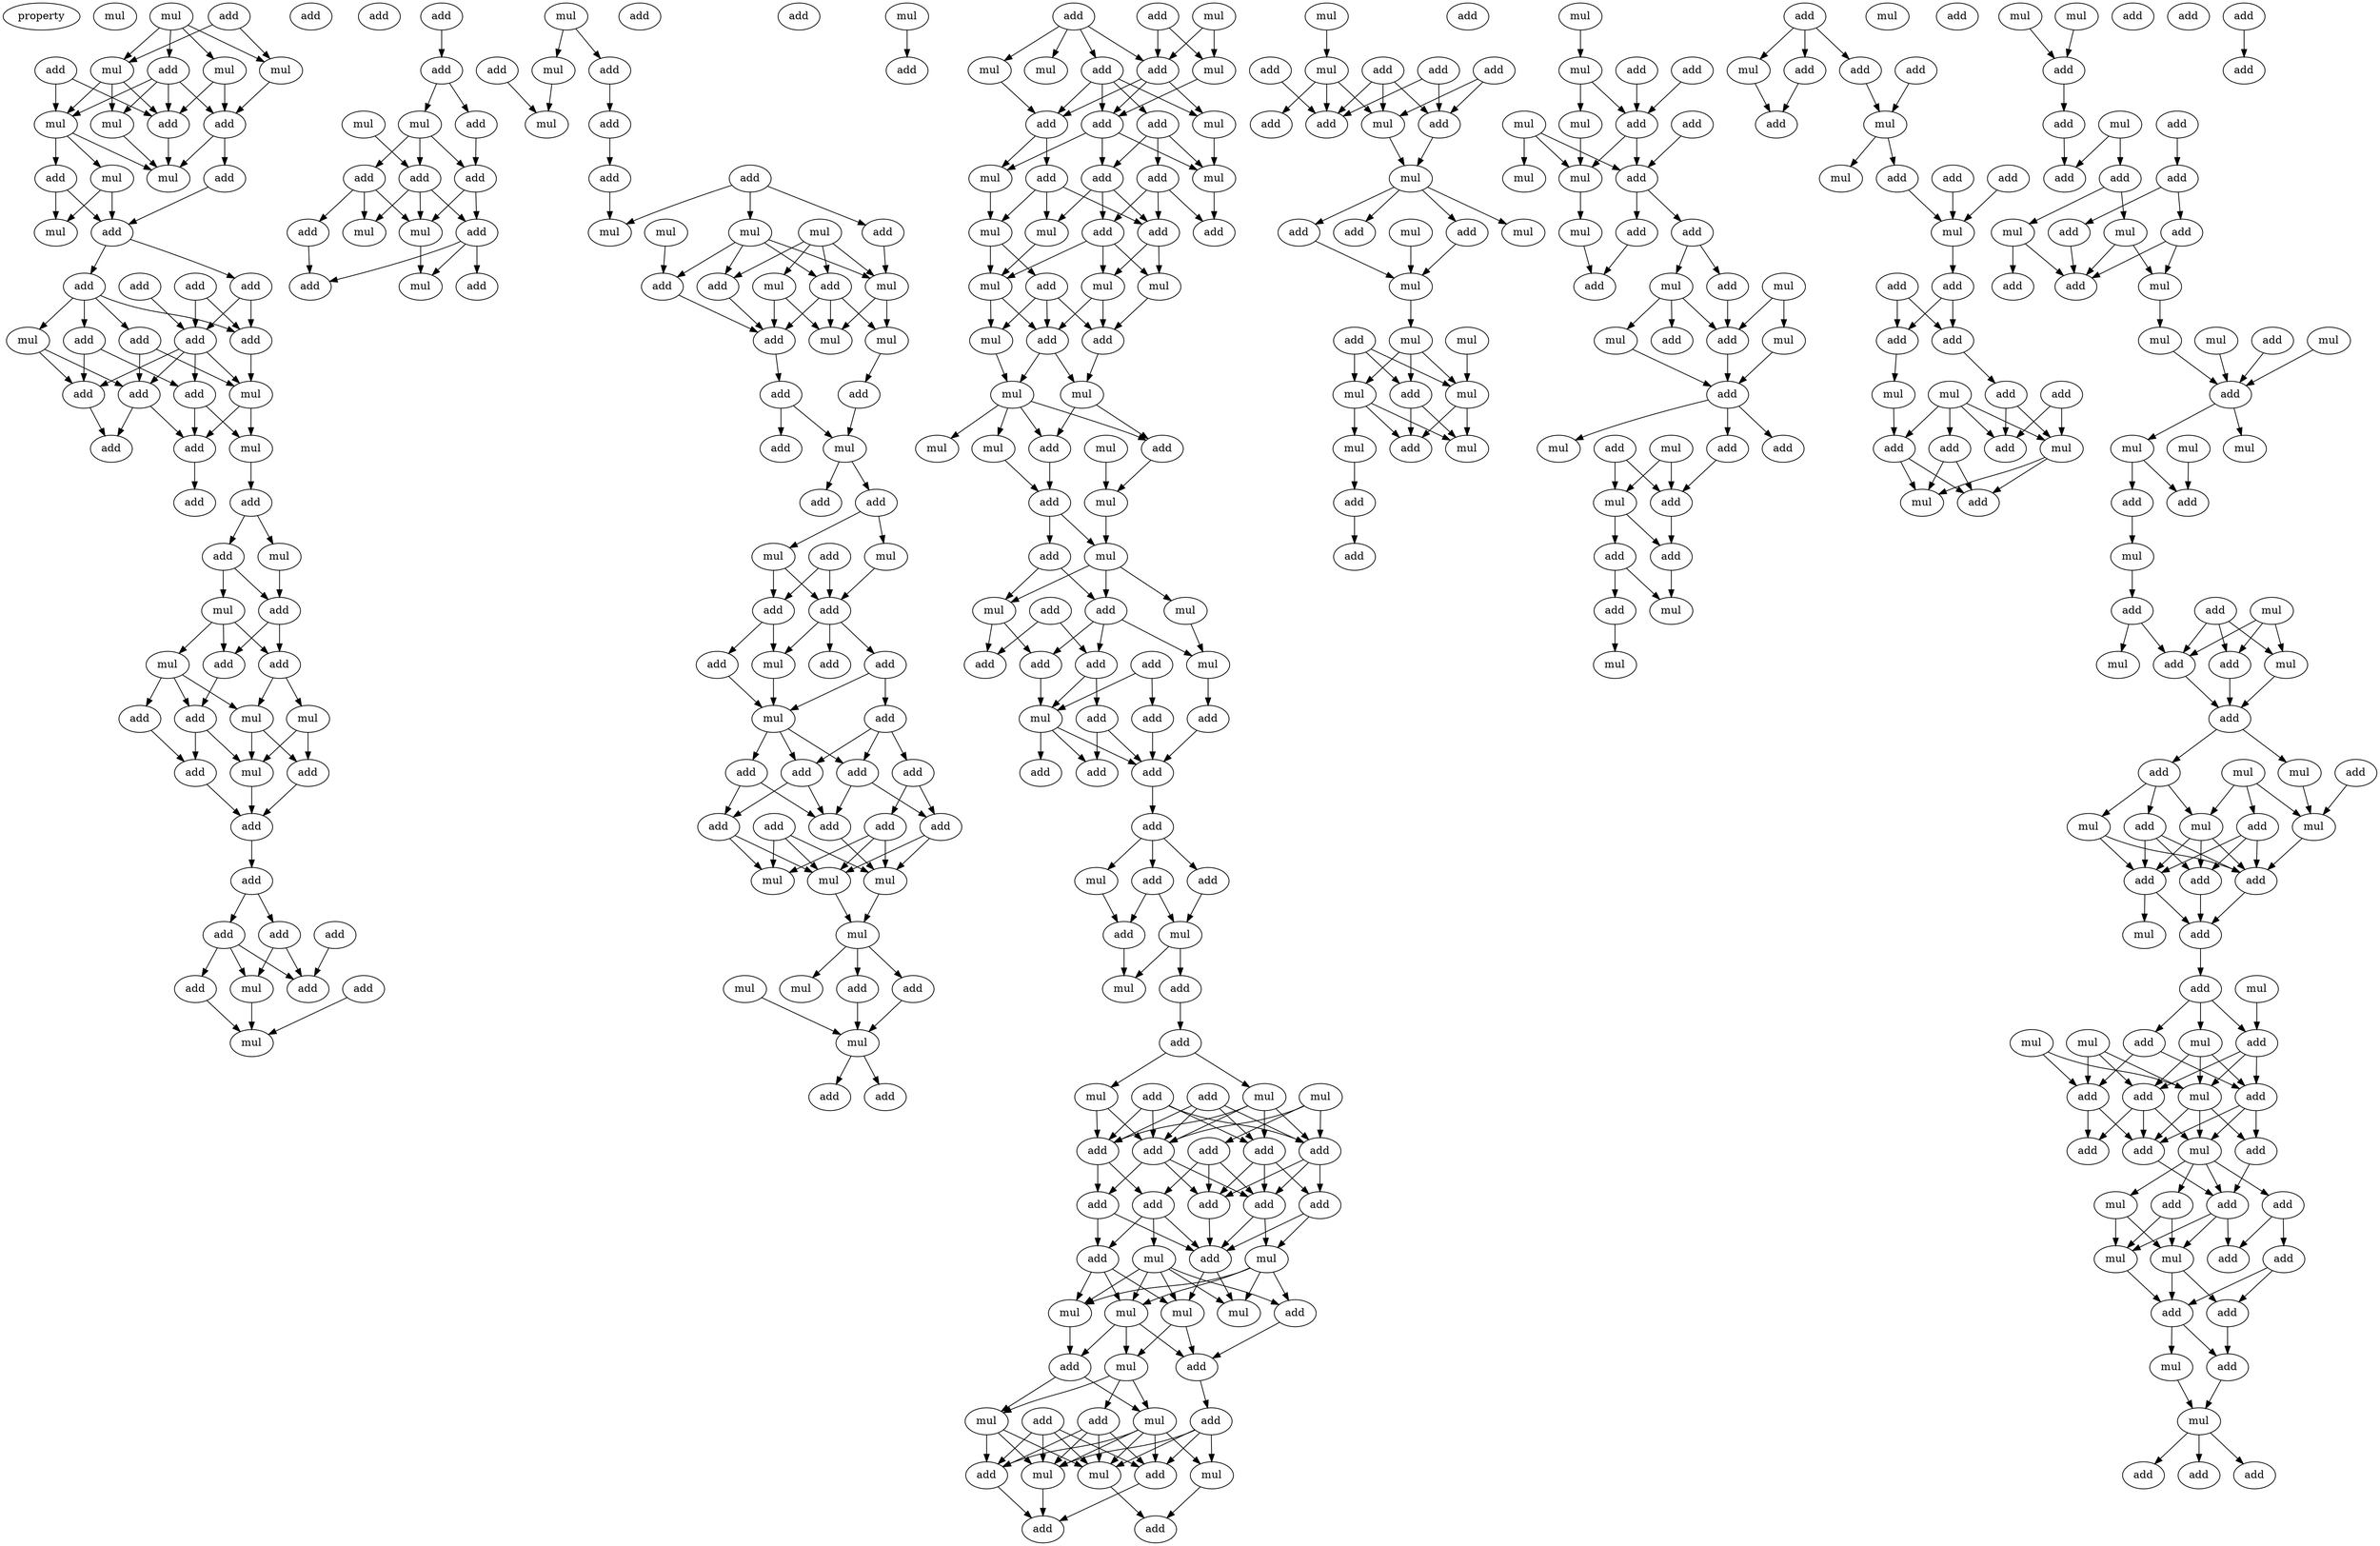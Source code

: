 digraph {
    node [fontcolor=black]
    property [mul=2,lf=1.9]
    0 [ label = mul ];
    1 [ label = add ];
    2 [ label = mul ];
    3 [ label = add ];
    4 [ label = add ];
    5 [ label = mul ];
    6 [ label = mul ];
    7 [ label = mul ];
    8 [ label = mul ];
    9 [ label = add ];
    10 [ label = mul ];
    11 [ label = add ];
    12 [ label = mul ];
    13 [ label = add ];
    14 [ label = mul ];
    15 [ label = add ];
    16 [ label = mul ];
    17 [ label = add ];
    18 [ label = add ];
    19 [ label = add ];
    20 [ label = add ];
    21 [ label = add ];
    22 [ label = add ];
    23 [ label = mul ];
    24 [ label = add ];
    25 [ label = add ];
    26 [ label = add ];
    27 [ label = add ];
    28 [ label = mul ];
    29 [ label = add ];
    30 [ label = add ];
    31 [ label = add ];
    32 [ label = mul ];
    33 [ label = add ];
    34 [ label = add ];
    35 [ label = add ];
    36 [ label = add ];
    37 [ label = mul ];
    38 [ label = add ];
    39 [ label = add ];
    40 [ label = mul ];
    41 [ label = add ];
    42 [ label = add ];
    43 [ label = mul ];
    44 [ label = add ];
    45 [ label = mul ];
    46 [ label = add ];
    47 [ label = add ];
    48 [ label = mul ];
    49 [ label = add ];
    50 [ label = mul ];
    51 [ label = add ];
    52 [ label = add ];
    53 [ label = add ];
    54 [ label = add ];
    55 [ label = add ];
    56 [ label = add ];
    57 [ label = add ];
    58 [ label = add ];
    59 [ label = mul ];
    60 [ label = add ];
    61 [ label = mul ];
    62 [ label = add ];
    63 [ label = add ];
    64 [ label = add ];
    65 [ label = mul ];
    66 [ label = mul ];
    67 [ label = add ];
    68 [ label = add ];
    69 [ label = add ];
    70 [ label = mul ];
    71 [ label = mul ];
    72 [ label = add ];
    73 [ label = add ];
    74 [ label = add ];
    75 [ label = add ];
    76 [ label = mul ];
    77 [ label = mul ];
    78 [ label = mul ];
    79 [ label = add ];
    80 [ label = add ];
    81 [ label = add ];
    82 [ label = add ];
    83 [ label = mul ];
    84 [ label = add ];
    85 [ label = add ];
    86 [ label = mul ];
    87 [ label = add ];
    88 [ label = mul ];
    89 [ label = mul ];
    90 [ label = mul ];
    91 [ label = mul ];
    92 [ label = add ];
    93 [ label = add ];
    94 [ label = add ];
    95 [ label = mul ];
    96 [ label = mul ];
    97 [ label = add ];
    98 [ label = mul ];
    99 [ label = add ];
    100 [ label = add ];
    101 [ label = mul ];
    102 [ label = add ];
    103 [ label = add ];
    104 [ label = add ];
    105 [ label = add ];
    106 [ label = mul ];
    107 [ label = mul ];
    108 [ label = add ];
    109 [ label = add ];
    110 [ label = add ];
    111 [ label = add ];
    112 [ label = mul ];
    113 [ label = add ];
    114 [ label = add ];
    115 [ label = mul ];
    116 [ label = add ];
    117 [ label = add ];
    118 [ label = add ];
    119 [ label = add ];
    120 [ label = add ];
    121 [ label = add ];
    122 [ label = add ];
    123 [ label = add ];
    124 [ label = add ];
    125 [ label = mul ];
    126 [ label = mul ];
    127 [ label = mul ];
    128 [ label = mul ];
    129 [ label = add ];
    130 [ label = mul ];
    131 [ label = add ];
    132 [ label = mul ];
    133 [ label = mul ];
    134 [ label = add ];
    135 [ label = add ];
    136 [ label = add ];
    137 [ label = mul ];
    138 [ label = add ];
    139 [ label = add ];
    140 [ label = add ];
    141 [ label = mul ];
    142 [ label = mul ];
    143 [ label = add ];
    144 [ label = mul ];
    145 [ label = mul ];
    146 [ label = add ];
    147 [ label = add ];
    148 [ label = mul ];
    149 [ label = add ];
    150 [ label = add ];
    151 [ label = add ];
    152 [ label = add ];
    153 [ label = add ];
    154 [ label = mul ];
    155 [ label = mul ];
    156 [ label = mul ];
    157 [ label = add ];
    158 [ label = add ];
    159 [ label = mul ];
    160 [ label = add ];
    161 [ label = add ];
    162 [ label = mul ];
    163 [ label = mul ];
    164 [ label = mul ];
    165 [ label = add ];
    166 [ label = mul ];
    167 [ label = add ];
    168 [ label = mul ];
    169 [ label = mul ];
    170 [ label = add ];
    171 [ label = mul ];
    172 [ label = mul ];
    173 [ label = add ];
    174 [ label = mul ];
    175 [ label = add ];
    176 [ label = mul ];
    177 [ label = mul ];
    178 [ label = add ];
    179 [ label = add ];
    180 [ label = mul ];
    181 [ label = add ];
    182 [ label = mul ];
    183 [ label = add ];
    184 [ label = add ];
    185 [ label = add ];
    186 [ label = add ];
    187 [ label = mul ];
    188 [ label = add ];
    189 [ label = add ];
    190 [ label = mul ];
    191 [ label = add ];
    192 [ label = add ];
    193 [ label = add ];
    194 [ label = add ];
    195 [ label = add ];
    196 [ label = mul ];
    197 [ label = add ];
    198 [ label = add ];
    199 [ label = mul ];
    200 [ label = add ];
    201 [ label = mul ];
    202 [ label = add ];
    203 [ label = add ];
    204 [ label = add ];
    205 [ label = mul ];
    206 [ label = mul ];
    207 [ label = add ];
    208 [ label = mul ];
    209 [ label = add ];
    210 [ label = add ];
    211 [ label = add ];
    212 [ label = add ];
    213 [ label = add ];
    214 [ label = add ];
    215 [ label = add ];
    216 [ label = add ];
    217 [ label = add ];
    218 [ label = add ];
    219 [ label = add ];
    220 [ label = add ];
    221 [ label = mul ];
    222 [ label = mul ];
    223 [ label = mul ];
    224 [ label = mul ];
    225 [ label = add ];
    226 [ label = mul ];
    227 [ label = mul ];
    228 [ label = mul ];
    229 [ label = add ];
    230 [ label = add ];
    231 [ label = mul ];
    232 [ label = add ];
    233 [ label = mul ];
    234 [ label = add ];
    235 [ label = add ];
    236 [ label = mul ];
    237 [ label = add ];
    238 [ label = mul ];
    239 [ label = add ];
    240 [ label = mul ];
    241 [ label = add ];
    242 [ label = add ];
    243 [ label = mul ];
    244 [ label = add ];
    245 [ label = add ];
    246 [ label = mul ];
    247 [ label = add ];
    248 [ label = add ];
    249 [ label = add ];
    250 [ label = add ];
    251 [ label = add ];
    252 [ label = mul ];
    253 [ label = mul ];
    254 [ label = add ];
    255 [ label = mul ];
    256 [ label = mul ];
    257 [ label = add ];
    258 [ label = add ];
    259 [ label = mul ];
    260 [ label = add ];
    261 [ label = mul ];
    262 [ label = mul ];
    263 [ label = mul ];
    264 [ label = add ];
    265 [ label = mul ];
    266 [ label = mul ];
    267 [ label = add ];
    268 [ label = mul ];
    269 [ label = add ];
    270 [ label = add ];
    271 [ label = add ];
    272 [ label = mul ];
    273 [ label = add ];
    274 [ label = add ];
    275 [ label = mul ];
    276 [ label = add ];
    277 [ label = mul ];
    278 [ label = add ];
    279 [ label = mul ];
    280 [ label = add ];
    281 [ label = mul ];
    282 [ label = mul ];
    283 [ label = mul ];
    284 [ label = add ];
    285 [ label = add ];
    286 [ label = mul ];
    287 [ label = add ];
    288 [ label = add ];
    289 [ label = mul ];
    290 [ label = mul ];
    291 [ label = add ];
    292 [ label = add ];
    293 [ label = mul ];
    294 [ label = add ];
    295 [ label = mul ];
    296 [ label = add ];
    297 [ label = mul ];
    298 [ label = add ];
    299 [ label = add ];
    300 [ label = add ];
    301 [ label = mul ];
    302 [ label = add ];
    303 [ label = add ];
    304 [ label = mul ];
    305 [ label = add ];
    306 [ label = mul ];
    307 [ label = add ];
    308 [ label = add ];
    309 [ label = add ];
    310 [ label = mul ];
    311 [ label = add ];
    312 [ label = mul ];
    313 [ label = add ];
    314 [ label = mul ];
    315 [ label = mul ];
    316 [ label = add ];
    317 [ label = add ];
    318 [ label = add ];
    319 [ label = add ];
    320 [ label = mul ];
    321 [ label = add ];
    322 [ label = add ];
    323 [ label = add ];
    324 [ label = add ];
    325 [ label = add ];
    326 [ label = mul ];
    327 [ label = mul ];
    328 [ label = add ];
    329 [ label = mul ];
    330 [ label = add ];
    331 [ label = add ];
    332 [ label = add ];
    333 [ label = add ];
    334 [ label = mul ];
    335 [ label = mul ];
    336 [ label = mul ];
    337 [ label = add ];
    338 [ label = add ];
    339 [ label = mul ];
    340 [ label = add ];
    341 [ label = add ];
    342 [ label = add ];
    343 [ label = add ];
    344 [ label = add ];
    345 [ label = mul ];
    346 [ label = add ];
    347 [ label = mul ];
    348 [ label = mul ];
    349 [ label = add ];
    350 [ label = add ];
    351 [ label = mul ];
    352 [ label = add ];
    353 [ label = mul ];
    354 [ label = mul ];
    355 [ label = add ];
    356 [ label = mul ];
    357 [ label = mul ];
    358 [ label = mul ];
    359 [ label = add ];
    360 [ label = add ];
    361 [ label = mul ];
    362 [ label = add ];
    363 [ label = add ];
    364 [ label = mul ];
    365 [ label = mul ];
    366 [ label = add ];
    367 [ label = mul ];
    368 [ label = add ];
    369 [ label = add ];
    370 [ label = mul ];
    371 [ label = add ];
    372 [ label = mul ];
    373 [ label = add ];
    374 [ label = mul ];
    375 [ label = add ];
    376 [ label = mul ];
    377 [ label = mul ];
    378 [ label = add ];
    379 [ label = add ];
    380 [ label = add ];
    381 [ label = add ];
    382 [ label = mul ];
    383 [ label = add ];
    384 [ label = mul ];
    385 [ label = add ];
    386 [ label = mul ];
    387 [ label = add ];
    388 [ label = mul ];
    389 [ label = add ];
    390 [ label = mul ];
    391 [ label = add ];
    392 [ label = mul ];
    393 [ label = add ];
    394 [ label = add ];
    395 [ label = mul ];
    396 [ label = add ];
    397 [ label = add ];
    398 [ label = add ];
    399 [ label = add ];
    400 [ label = add ];
    401 [ label = add ];
    402 [ label = mul ];
    403 [ label = add ];
    404 [ label = mul ];
    405 [ label = add ];
    406 [ label = mul ];
    407 [ label = add ];
    408 [ label = add ];
    409 [ label = add ];
    410 [ label = mul ];
    411 [ label = add ];
    412 [ label = mul ];
    413 [ label = add ];
    414 [ label = add ];
    415 [ label = add ];
    416 [ label = add ];
    417 [ label = add ];
    418 [ label = add ];
    1 -> 6 [ name = 0 ];
    1 -> 7 [ name = 1 ];
    2 -> 3 [ name = 2 ];
    2 -> 5 [ name = 3 ];
    2 -> 6 [ name = 4 ];
    2 -> 7 [ name = 5 ];
    3 -> 8 [ name = 6 ];
    3 -> 9 [ name = 7 ];
    3 -> 10 [ name = 8 ];
    3 -> 11 [ name = 9 ];
    4 -> 10 [ name = 10 ];
    4 -> 11 [ name = 11 ];
    5 -> 9 [ name = 12 ];
    5 -> 11 [ name = 13 ];
    6 -> 8 [ name = 14 ];
    6 -> 10 [ name = 15 ];
    6 -> 11 [ name = 16 ];
    7 -> 9 [ name = 17 ];
    8 -> 12 [ name = 18 ];
    9 -> 12 [ name = 19 ];
    9 -> 13 [ name = 20 ];
    10 -> 12 [ name = 21 ];
    10 -> 14 [ name = 22 ];
    10 -> 15 [ name = 23 ];
    11 -> 12 [ name = 24 ];
    13 -> 17 [ name = 25 ];
    14 -> 16 [ name = 26 ];
    14 -> 17 [ name = 27 ];
    15 -> 16 [ name = 28 ];
    15 -> 17 [ name = 29 ];
    17 -> 18 [ name = 30 ];
    17 -> 21 [ name = 31 ];
    18 -> 23 [ name = 32 ];
    18 -> 24 [ name = 33 ];
    18 -> 25 [ name = 34 ];
    18 -> 26 [ name = 35 ];
    19 -> 22 [ name = 36 ];
    19 -> 25 [ name = 37 ];
    20 -> 22 [ name = 38 ];
    21 -> 22 [ name = 39 ];
    21 -> 25 [ name = 40 ];
    22 -> 27 [ name = 41 ];
    22 -> 28 [ name = 42 ];
    22 -> 29 [ name = 43 ];
    22 -> 30 [ name = 44 ];
    23 -> 27 [ name = 45 ];
    23 -> 29 [ name = 46 ];
    24 -> 27 [ name = 47 ];
    24 -> 28 [ name = 48 ];
    25 -> 28 [ name = 49 ];
    26 -> 29 [ name = 50 ];
    26 -> 30 [ name = 51 ];
    27 -> 31 [ name = 52 ];
    27 -> 33 [ name = 53 ];
    28 -> 32 [ name = 54 ];
    28 -> 33 [ name = 55 ];
    29 -> 31 [ name = 56 ];
    30 -> 32 [ name = 57 ];
    30 -> 33 [ name = 58 ];
    32 -> 35 [ name = 59 ];
    33 -> 34 [ name = 60 ];
    35 -> 37 [ name = 61 ];
    35 -> 38 [ name = 62 ];
    37 -> 41 [ name = 63 ];
    38 -> 40 [ name = 64 ];
    38 -> 41 [ name = 65 ];
    40 -> 42 [ name = 66 ];
    40 -> 43 [ name = 67 ];
    40 -> 44 [ name = 68 ];
    41 -> 42 [ name = 69 ];
    41 -> 44 [ name = 70 ];
    42 -> 45 [ name = 71 ];
    42 -> 48 [ name = 72 ];
    43 -> 45 [ name = 73 ];
    43 -> 46 [ name = 74 ];
    43 -> 47 [ name = 75 ];
    44 -> 46 [ name = 76 ];
    45 -> 49 [ name = 77 ];
    45 -> 50 [ name = 78 ];
    46 -> 50 [ name = 79 ];
    46 -> 51 [ name = 80 ];
    47 -> 51 [ name = 81 ];
    48 -> 49 [ name = 82 ];
    48 -> 50 [ name = 83 ];
    49 -> 52 [ name = 84 ];
    50 -> 52 [ name = 85 ];
    51 -> 52 [ name = 86 ];
    52 -> 53 [ name = 87 ];
    53 -> 54 [ name = 88 ];
    53 -> 55 [ name = 89 ];
    54 -> 57 [ name = 90 ];
    54 -> 59 [ name = 91 ];
    54 -> 60 [ name = 92 ];
    55 -> 57 [ name = 93 ];
    55 -> 59 [ name = 94 ];
    56 -> 57 [ name = 95 ];
    58 -> 61 [ name = 96 ];
    59 -> 61 [ name = 97 ];
    60 -> 61 [ name = 98 ];
    62 -> 63 [ name = 99 ];
    63 -> 64 [ name = 100 ];
    63 -> 65 [ name = 101 ];
    64 -> 69 [ name = 102 ];
    65 -> 67 [ name = 103 ];
    65 -> 68 [ name = 104 ];
    65 -> 69 [ name = 105 ];
    66 -> 68 [ name = 106 ];
    67 -> 70 [ name = 107 ];
    67 -> 71 [ name = 108 ];
    67 -> 73 [ name = 109 ];
    68 -> 70 [ name = 110 ];
    68 -> 71 [ name = 111 ];
    68 -> 72 [ name = 112 ];
    69 -> 70 [ name = 113 ];
    69 -> 72 [ name = 114 ];
    70 -> 76 [ name = 115 ];
    72 -> 74 [ name = 116 ];
    72 -> 75 [ name = 117 ];
    72 -> 76 [ name = 118 ];
    73 -> 74 [ name = 119 ];
    77 -> 78 [ name = 120 ];
    77 -> 79 [ name = 121 ];
    78 -> 83 [ name = 122 ];
    79 -> 82 [ name = 123 ];
    80 -> 83 [ name = 124 ];
    82 -> 84 [ name = 125 ];
    84 -> 86 [ name = 126 ];
    85 -> 86 [ name = 127 ];
    85 -> 87 [ name = 128 ];
    85 -> 90 [ name = 129 ];
    87 -> 95 [ name = 130 ];
    88 -> 92 [ name = 131 ];
    89 -> 91 [ name = 132 ];
    89 -> 93 [ name = 133 ];
    89 -> 94 [ name = 134 ];
    89 -> 95 [ name = 135 ];
    90 -> 92 [ name = 136 ];
    90 -> 93 [ name = 137 ];
    90 -> 94 [ name = 138 ];
    90 -> 95 [ name = 139 ];
    91 -> 96 [ name = 140 ];
    91 -> 97 [ name = 141 ];
    92 -> 97 [ name = 142 ];
    93 -> 96 [ name = 143 ];
    93 -> 97 [ name = 144 ];
    93 -> 98 [ name = 145 ];
    94 -> 97 [ name = 146 ];
    95 -> 96 [ name = 147 ];
    95 -> 98 [ name = 148 ];
    97 -> 100 [ name = 149 ];
    98 -> 99 [ name = 150 ];
    99 -> 101 [ name = 151 ];
    100 -> 101 [ name = 152 ];
    100 -> 102 [ name = 153 ];
    101 -> 103 [ name = 154 ];
    101 -> 104 [ name = 155 ];
    104 -> 106 [ name = 156 ];
    104 -> 107 [ name = 157 ];
    105 -> 108 [ name = 158 ];
    105 -> 109 [ name = 159 ];
    106 -> 108 [ name = 160 ];
    107 -> 108 [ name = 161 ];
    107 -> 109 [ name = 162 ];
    108 -> 110 [ name = 163 ];
    108 -> 112 [ name = 164 ];
    108 -> 113 [ name = 165 ];
    109 -> 111 [ name = 166 ];
    109 -> 112 [ name = 167 ];
    110 -> 114 [ name = 168 ];
    110 -> 115 [ name = 169 ];
    111 -> 115 [ name = 170 ];
    112 -> 115 [ name = 171 ];
    114 -> 116 [ name = 172 ];
    114 -> 118 [ name = 173 ];
    114 -> 119 [ name = 174 ];
    115 -> 116 [ name = 175 ];
    115 -> 117 [ name = 176 ];
    115 -> 118 [ name = 177 ];
    116 -> 122 [ name = 178 ];
    116 -> 124 [ name = 179 ];
    117 -> 120 [ name = 180 ];
    117 -> 122 [ name = 181 ];
    118 -> 120 [ name = 182 ];
    118 -> 122 [ name = 183 ];
    119 -> 121 [ name = 184 ];
    119 -> 124 [ name = 185 ];
    120 -> 126 [ name = 186 ];
    120 -> 127 [ name = 187 ];
    121 -> 125 [ name = 188 ];
    121 -> 126 [ name = 189 ];
    121 -> 127 [ name = 190 ];
    122 -> 125 [ name = 191 ];
    123 -> 125 [ name = 192 ];
    123 -> 126 [ name = 193 ];
    123 -> 127 [ name = 194 ];
    124 -> 125 [ name = 195 ];
    124 -> 127 [ name = 196 ];
    125 -> 128 [ name = 197 ];
    127 -> 128 [ name = 198 ];
    128 -> 129 [ name = 199 ];
    128 -> 130 [ name = 200 ];
    128 -> 131 [ name = 201 ];
    129 -> 133 [ name = 202 ];
    131 -> 133 [ name = 203 ];
    132 -> 133 [ name = 204 ];
    133 -> 135 [ name = 205 ];
    133 -> 136 [ name = 206 ];
    137 -> 138 [ name = 207 ];
    139 -> 143 [ name = 208 ];
    139 -> 145 [ name = 209 ];
    140 -> 142 [ name = 210 ];
    140 -> 143 [ name = 211 ];
    140 -> 144 [ name = 212 ];
    140 -> 146 [ name = 213 ];
    141 -> 143 [ name = 214 ];
    141 -> 145 [ name = 215 ];
    143 -> 147 [ name = 216 ];
    143 -> 148 [ name = 217 ];
    143 -> 150 [ name = 218 ];
    144 -> 147 [ name = 219 ];
    145 -> 150 [ name = 220 ];
    146 -> 147 [ name = 221 ];
    146 -> 148 [ name = 222 ];
    146 -> 149 [ name = 223 ];
    146 -> 150 [ name = 224 ];
    147 -> 152 [ name = 225 ];
    147 -> 155 [ name = 226 ];
    148 -> 154 [ name = 227 ];
    149 -> 151 [ name = 228 ];
    149 -> 153 [ name = 229 ];
    149 -> 154 [ name = 230 ];
    150 -> 153 [ name = 231 ];
    150 -> 154 [ name = 232 ];
    150 -> 155 [ name = 233 ];
    151 -> 157 [ name = 234 ];
    151 -> 158 [ name = 235 ];
    151 -> 160 [ name = 236 ];
    152 -> 156 [ name = 237 ];
    152 -> 158 [ name = 238 ];
    152 -> 159 [ name = 239 ];
    153 -> 158 [ name = 240 ];
    153 -> 159 [ name = 241 ];
    153 -> 160 [ name = 242 ];
    154 -> 157 [ name = 243 ];
    155 -> 156 [ name = 244 ];
    156 -> 161 [ name = 245 ];
    156 -> 164 [ name = 246 ];
    158 -> 162 [ name = 247 ];
    158 -> 163 [ name = 248 ];
    159 -> 164 [ name = 249 ];
    160 -> 162 [ name = 250 ];
    160 -> 163 [ name = 251 ];
    160 -> 164 [ name = 252 ];
    161 -> 165 [ name = 253 ];
    161 -> 166 [ name = 254 ];
    161 -> 167 [ name = 255 ];
    162 -> 165 [ name = 256 ];
    162 -> 167 [ name = 257 ];
    163 -> 165 [ name = 258 ];
    164 -> 166 [ name = 259 ];
    164 -> 167 [ name = 260 ];
    165 -> 168 [ name = 261 ];
    166 -> 169 [ name = 262 ];
    167 -> 168 [ name = 263 ];
    167 -> 169 [ name = 264 ];
    168 -> 170 [ name = 265 ];
    168 -> 173 [ name = 266 ];
    169 -> 170 [ name = 267 ];
    169 -> 171 [ name = 268 ];
    169 -> 173 [ name = 269 ];
    169 -> 174 [ name = 270 ];
    170 -> 176 [ name = 271 ];
    171 -> 175 [ name = 272 ];
    172 -> 176 [ name = 273 ];
    173 -> 175 [ name = 274 ];
    175 -> 177 [ name = 275 ];
    175 -> 178 [ name = 276 ];
    176 -> 177 [ name = 277 ];
    177 -> 180 [ name = 278 ];
    177 -> 181 [ name = 279 ];
    177 -> 182 [ name = 280 ];
    178 -> 181 [ name = 281 ];
    178 -> 182 [ name = 282 ];
    179 -> 183 [ name = 283 ];
    179 -> 186 [ name = 284 ];
    180 -> 187 [ name = 285 ];
    181 -> 183 [ name = 286 ];
    181 -> 185 [ name = 287 ];
    181 -> 187 [ name = 288 ];
    182 -> 185 [ name = 289 ];
    182 -> 186 [ name = 290 ];
    183 -> 189 [ name = 291 ];
    183 -> 190 [ name = 292 ];
    184 -> 188 [ name = 293 ];
    184 -> 190 [ name = 294 ];
    185 -> 190 [ name = 295 ];
    187 -> 191 [ name = 296 ];
    188 -> 193 [ name = 297 ];
    189 -> 192 [ name = 298 ];
    189 -> 193 [ name = 299 ];
    190 -> 192 [ name = 300 ];
    190 -> 193 [ name = 301 ];
    190 -> 194 [ name = 302 ];
    191 -> 193 [ name = 303 ];
    193 -> 195 [ name = 304 ];
    195 -> 196 [ name = 305 ];
    195 -> 197 [ name = 306 ];
    195 -> 198 [ name = 307 ];
    196 -> 200 [ name = 308 ];
    197 -> 199 [ name = 309 ];
    197 -> 200 [ name = 310 ];
    198 -> 199 [ name = 311 ];
    199 -> 201 [ name = 312 ];
    199 -> 202 [ name = 313 ];
    200 -> 201 [ name = 314 ];
    202 -> 203 [ name = 315 ];
    203 -> 205 [ name = 316 ];
    203 -> 208 [ name = 317 ];
    204 -> 209 [ name = 318 ];
    204 -> 210 [ name = 319 ];
    204 -> 211 [ name = 320 ];
    204 -> 212 [ name = 321 ];
    205 -> 209 [ name = 322 ];
    205 -> 210 [ name = 323 ];
    206 -> 209 [ name = 324 ];
    206 -> 211 [ name = 325 ];
    206 -> 213 [ name = 326 ];
    207 -> 209 [ name = 327 ];
    207 -> 210 [ name = 328 ];
    207 -> 211 [ name = 329 ];
    207 -> 212 [ name = 330 ];
    208 -> 209 [ name = 331 ];
    208 -> 210 [ name = 332 ];
    208 -> 211 [ name = 333 ];
    208 -> 212 [ name = 334 ];
    209 -> 214 [ name = 335 ];
    209 -> 216 [ name = 336 ];
    209 -> 217 [ name = 337 ];
    210 -> 216 [ name = 338 ];
    210 -> 218 [ name = 339 ];
    211 -> 214 [ name = 340 ];
    211 -> 215 [ name = 341 ];
    211 -> 217 [ name = 342 ];
    212 -> 214 [ name = 343 ];
    212 -> 215 [ name = 344 ];
    212 -> 217 [ name = 345 ];
    213 -> 214 [ name = 346 ];
    213 -> 217 [ name = 347 ];
    213 -> 218 [ name = 348 ];
    214 -> 219 [ name = 349 ];
    214 -> 221 [ name = 350 ];
    215 -> 219 [ name = 351 ];
    215 -> 221 [ name = 352 ];
    216 -> 219 [ name = 353 ];
    216 -> 220 [ name = 354 ];
    217 -> 219 [ name = 355 ];
    218 -> 219 [ name = 356 ];
    218 -> 220 [ name = 357 ];
    218 -> 222 [ name = 358 ];
    219 -> 223 [ name = 359 ];
    219 -> 226 [ name = 360 ];
    220 -> 224 [ name = 361 ];
    220 -> 226 [ name = 362 ];
    220 -> 227 [ name = 363 ];
    221 -> 223 [ name = 364 ];
    221 -> 224 [ name = 365 ];
    221 -> 225 [ name = 366 ];
    221 -> 227 [ name = 367 ];
    222 -> 223 [ name = 368 ];
    222 -> 224 [ name = 369 ];
    222 -> 225 [ name = 370 ];
    222 -> 226 [ name = 371 ];
    222 -> 227 [ name = 372 ];
    224 -> 228 [ name = 373 ];
    224 -> 229 [ name = 374 ];
    224 -> 230 [ name = 375 ];
    225 -> 230 [ name = 376 ];
    226 -> 228 [ name = 377 ];
    226 -> 230 [ name = 378 ];
    227 -> 229 [ name = 379 ];
    228 -> 231 [ name = 380 ];
    228 -> 233 [ name = 381 ];
    228 -> 234 [ name = 382 ];
    229 -> 231 [ name = 383 ];
    229 -> 233 [ name = 384 ];
    230 -> 235 [ name = 385 ];
    231 -> 236 [ name = 386 ];
    231 -> 237 [ name = 387 ];
    231 -> 238 [ name = 388 ];
    231 -> 239 [ name = 389 ];
    231 -> 240 [ name = 390 ];
    232 -> 236 [ name = 391 ];
    232 -> 237 [ name = 392 ];
    232 -> 239 [ name = 393 ];
    232 -> 240 [ name = 394 ];
    233 -> 236 [ name = 395 ];
    233 -> 239 [ name = 396 ];
    233 -> 240 [ name = 397 ];
    234 -> 236 [ name = 398 ];
    234 -> 237 [ name = 399 ];
    234 -> 239 [ name = 400 ];
    234 -> 240 [ name = 401 ];
    235 -> 236 [ name = 402 ];
    235 -> 237 [ name = 403 ];
    235 -> 238 [ name = 404 ];
    235 -> 240 [ name = 405 ];
    236 -> 241 [ name = 406 ];
    237 -> 242 [ name = 407 ];
    238 -> 241 [ name = 408 ];
    239 -> 242 [ name = 409 ];
    240 -> 242 [ name = 410 ];
    243 -> 246 [ name = 411 ];
    244 -> 250 [ name = 412 ];
    244 -> 251 [ name = 413 ];
    244 -> 252 [ name = 414 ];
    245 -> 250 [ name = 415 ];
    246 -> 249 [ name = 416 ];
    246 -> 250 [ name = 417 ];
    246 -> 252 [ name = 418 ];
    247 -> 251 [ name = 419 ];
    247 -> 252 [ name = 420 ];
    248 -> 250 [ name = 421 ];
    248 -> 251 [ name = 422 ];
    251 -> 253 [ name = 423 ];
    252 -> 253 [ name = 424 ];
    253 -> 254 [ name = 425 ];
    253 -> 256 [ name = 426 ];
    253 -> 257 [ name = 427 ];
    253 -> 258 [ name = 428 ];
    254 -> 259 [ name = 429 ];
    255 -> 259 [ name = 430 ];
    258 -> 259 [ name = 431 ];
    259 -> 261 [ name = 432 ];
    260 -> 263 [ name = 433 ];
    260 -> 264 [ name = 434 ];
    260 -> 265 [ name = 435 ];
    261 -> 263 [ name = 436 ];
    261 -> 264 [ name = 437 ];
    261 -> 265 [ name = 438 ];
    262 -> 265 [ name = 439 ];
    263 -> 266 [ name = 440 ];
    263 -> 267 [ name = 441 ];
    263 -> 268 [ name = 442 ];
    264 -> 267 [ name = 443 ];
    264 -> 268 [ name = 444 ];
    265 -> 267 [ name = 445 ];
    265 -> 268 [ name = 446 ];
    266 -> 269 [ name = 447 ];
    269 -> 270 [ name = 448 ];
    272 -> 275 [ name = 449 ];
    273 -> 278 [ name = 450 ];
    274 -> 278 [ name = 451 ];
    275 -> 278 [ name = 452 ];
    275 -> 279 [ name = 453 ];
    276 -> 280 [ name = 454 ];
    277 -> 280 [ name = 455 ];
    277 -> 281 [ name = 456 ];
    277 -> 282 [ name = 457 ];
    278 -> 280 [ name = 458 ];
    278 -> 281 [ name = 459 ];
    279 -> 281 [ name = 460 ];
    280 -> 284 [ name = 461 ];
    280 -> 285 [ name = 462 ];
    281 -> 283 [ name = 463 ];
    283 -> 288 [ name = 464 ];
    284 -> 288 [ name = 465 ];
    285 -> 286 [ name = 466 ];
    285 -> 287 [ name = 467 ];
    286 -> 291 [ name = 468 ];
    286 -> 292 [ name = 469 ];
    286 -> 293 [ name = 470 ];
    287 -> 291 [ name = 471 ];
    289 -> 290 [ name = 472 ];
    289 -> 291 [ name = 473 ];
    290 -> 294 [ name = 474 ];
    291 -> 294 [ name = 475 ];
    293 -> 294 [ name = 476 ];
    294 -> 295 [ name = 477 ];
    294 -> 296 [ name = 478 ];
    294 -> 299 [ name = 479 ];
    296 -> 300 [ name = 480 ];
    297 -> 300 [ name = 481 ];
    297 -> 301 [ name = 482 ];
    298 -> 300 [ name = 483 ];
    298 -> 301 [ name = 484 ];
    300 -> 303 [ name = 485 ];
    301 -> 302 [ name = 486 ];
    301 -> 303 [ name = 487 ];
    302 -> 304 [ name = 488 ];
    302 -> 305 [ name = 489 ];
    303 -> 304 [ name = 490 ];
    305 -> 306 [ name = 491 ];
    307 -> 308 [ name = 492 ];
    307 -> 309 [ name = 493 ];
    307 -> 312 [ name = 494 ];
    308 -> 313 [ name = 495 ];
    309 -> 314 [ name = 496 ];
    311 -> 314 [ name = 497 ];
    312 -> 313 [ name = 498 ];
    314 -> 315 [ name = 499 ];
    314 -> 316 [ name = 500 ];
    316 -> 320 [ name = 501 ];
    318 -> 320 [ name = 502 ];
    319 -> 320 [ name = 503 ];
    320 -> 321 [ name = 504 ];
    321 -> 323 [ name = 505 ];
    321 -> 324 [ name = 506 ];
    322 -> 323 [ name = 507 ];
    322 -> 324 [ name = 508 ];
    323 -> 326 [ name = 509 ];
    324 -> 325 [ name = 510 ];
    325 -> 329 [ name = 511 ];
    325 -> 332 [ name = 512 ];
    326 -> 330 [ name = 513 ];
    327 -> 329 [ name = 514 ];
    327 -> 330 [ name = 515 ];
    327 -> 331 [ name = 516 ];
    327 -> 332 [ name = 517 ];
    328 -> 329 [ name = 518 ];
    328 -> 332 [ name = 519 ];
    329 -> 333 [ name = 520 ];
    329 -> 334 [ name = 521 ];
    330 -> 333 [ name = 522 ];
    330 -> 334 [ name = 523 ];
    331 -> 333 [ name = 524 ];
    331 -> 334 [ name = 525 ];
    335 -> 337 [ name = 526 ];
    336 -> 337 [ name = 527 ];
    337 -> 340 [ name = 528 ];
    338 -> 341 [ name = 529 ];
    339 -> 342 [ name = 530 ];
    339 -> 343 [ name = 531 ];
    340 -> 343 [ name = 532 ];
    341 -> 344 [ name = 533 ];
    341 -> 346 [ name = 534 ];
    342 -> 345 [ name = 535 ];
    342 -> 347 [ name = 536 ];
    344 -> 349 [ name = 537 ];
    345 -> 348 [ name = 538 ];
    345 -> 349 [ name = 539 ];
    346 -> 348 [ name = 540 ];
    346 -> 349 [ name = 541 ];
    347 -> 349 [ name = 542 ];
    347 -> 350 [ name = 543 ];
    348 -> 353 [ name = 544 ];
    351 -> 355 [ name = 545 ];
    352 -> 355 [ name = 546 ];
    353 -> 355 [ name = 547 ];
    354 -> 355 [ name = 548 ];
    355 -> 357 [ name = 549 ];
    355 -> 358 [ name = 550 ];
    356 -> 359 [ name = 551 ];
    358 -> 359 [ name = 552 ];
    358 -> 360 [ name = 553 ];
    360 -> 361 [ name = 554 ];
    361 -> 362 [ name = 555 ];
    362 -> 365 [ name = 556 ];
    362 -> 366 [ name = 557 ];
    363 -> 366 [ name = 558 ];
    363 -> 367 [ name = 559 ];
    363 -> 368 [ name = 560 ];
    364 -> 366 [ name = 561 ];
    364 -> 367 [ name = 562 ];
    364 -> 368 [ name = 563 ];
    366 -> 369 [ name = 564 ];
    367 -> 369 [ name = 565 ];
    368 -> 369 [ name = 566 ];
    369 -> 371 [ name = 567 ];
    369 -> 372 [ name = 568 ];
    370 -> 374 [ name = 569 ];
    370 -> 377 [ name = 570 ];
    370 -> 378 [ name = 571 ];
    371 -> 375 [ name = 572 ];
    371 -> 376 [ name = 573 ];
    371 -> 377 [ name = 574 ];
    372 -> 374 [ name = 575 ];
    373 -> 374 [ name = 576 ];
    374 -> 379 [ name = 577 ];
    375 -> 379 [ name = 578 ];
    375 -> 380 [ name = 579 ];
    375 -> 381 [ name = 580 ];
    376 -> 379 [ name = 581 ];
    376 -> 381 [ name = 582 ];
    377 -> 379 [ name = 583 ];
    377 -> 380 [ name = 584 ];
    377 -> 381 [ name = 585 ];
    378 -> 379 [ name = 586 ];
    378 -> 380 [ name = 587 ];
    378 -> 381 [ name = 588 ];
    379 -> 383 [ name = 589 ];
    380 -> 383 [ name = 590 ];
    381 -> 382 [ name = 591 ];
    381 -> 383 [ name = 592 ];
    383 -> 385 [ name = 593 ];
    384 -> 389 [ name = 594 ];
    385 -> 387 [ name = 595 ];
    385 -> 389 [ name = 596 ];
    385 -> 390 [ name = 597 ];
    386 -> 391 [ name = 598 ];
    386 -> 392 [ name = 599 ];
    386 -> 393 [ name = 600 ];
    387 -> 393 [ name = 601 ];
    387 -> 394 [ name = 602 ];
    388 -> 392 [ name = 603 ];
    388 -> 393 [ name = 604 ];
    389 -> 391 [ name = 605 ];
    389 -> 392 [ name = 606 ];
    389 -> 394 [ name = 607 ];
    390 -> 391 [ name = 608 ];
    390 -> 392 [ name = 609 ];
    390 -> 394 [ name = 610 ];
    391 -> 395 [ name = 611 ];
    391 -> 397 [ name = 612 ];
    391 -> 398 [ name = 613 ];
    392 -> 395 [ name = 614 ];
    392 -> 396 [ name = 615 ];
    392 -> 397 [ name = 616 ];
    393 -> 397 [ name = 617 ];
    393 -> 398 [ name = 618 ];
    394 -> 395 [ name = 619 ];
    394 -> 396 [ name = 620 ];
    394 -> 397 [ name = 621 ];
    395 -> 399 [ name = 622 ];
    395 -> 400 [ name = 623 ];
    395 -> 401 [ name = 624 ];
    395 -> 402 [ name = 625 ];
    396 -> 399 [ name = 626 ];
    397 -> 399 [ name = 627 ];
    399 -> 404 [ name = 628 ];
    399 -> 405 [ name = 629 ];
    399 -> 406 [ name = 630 ];
    400 -> 404 [ name = 631 ];
    400 -> 406 [ name = 632 ];
    401 -> 403 [ name = 633 ];
    401 -> 405 [ name = 634 ];
    402 -> 404 [ name = 635 ];
    402 -> 406 [ name = 636 ];
    403 -> 407 [ name = 637 ];
    403 -> 408 [ name = 638 ];
    404 -> 408 [ name = 639 ];
    406 -> 407 [ name = 640 ];
    406 -> 408 [ name = 641 ];
    407 -> 411 [ name = 642 ];
    408 -> 410 [ name = 643 ];
    408 -> 411 [ name = 644 ];
    410 -> 412 [ name = 645 ];
    411 -> 412 [ name = 646 ];
    412 -> 415 [ name = 647 ];
    412 -> 416 [ name = 648 ];
    412 -> 417 [ name = 649 ];
    414 -> 418 [ name = 650 ];
}
